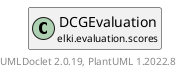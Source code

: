@startuml
    remove .*\.(Instance|Par|Parameterizer|Factory)$
    set namespaceSeparator none
    hide empty fields
    hide empty methods

    class "<size:14>DCGEvaluation.Par\n<size:10>elki.evaluation.scores" as elki.evaluation.scores.DCGEvaluation.Par [[DCGEvaluation.Par.html]] {
        +make(): DCGEvaluation
    }

    interface "<size:14>Parameterizer\n<size:10>elki.utilities.optionhandling" as elki.utilities.optionhandling.Parameterizer [[../../utilities/optionhandling/Parameterizer.html]] {
        {abstract} +make(): Object
    }
    class "<size:14>DCGEvaluation\n<size:10>elki.evaluation.scores" as elki.evaluation.scores.DCGEvaluation [[DCGEvaluation.html]]

    elki.utilities.optionhandling.Parameterizer <|.. elki.evaluation.scores.DCGEvaluation.Par
    elki.evaluation.scores.DCGEvaluation +-- elki.evaluation.scores.DCGEvaluation.Par

    center footer UMLDoclet 2.0.19, PlantUML 1.2022.8
@enduml
